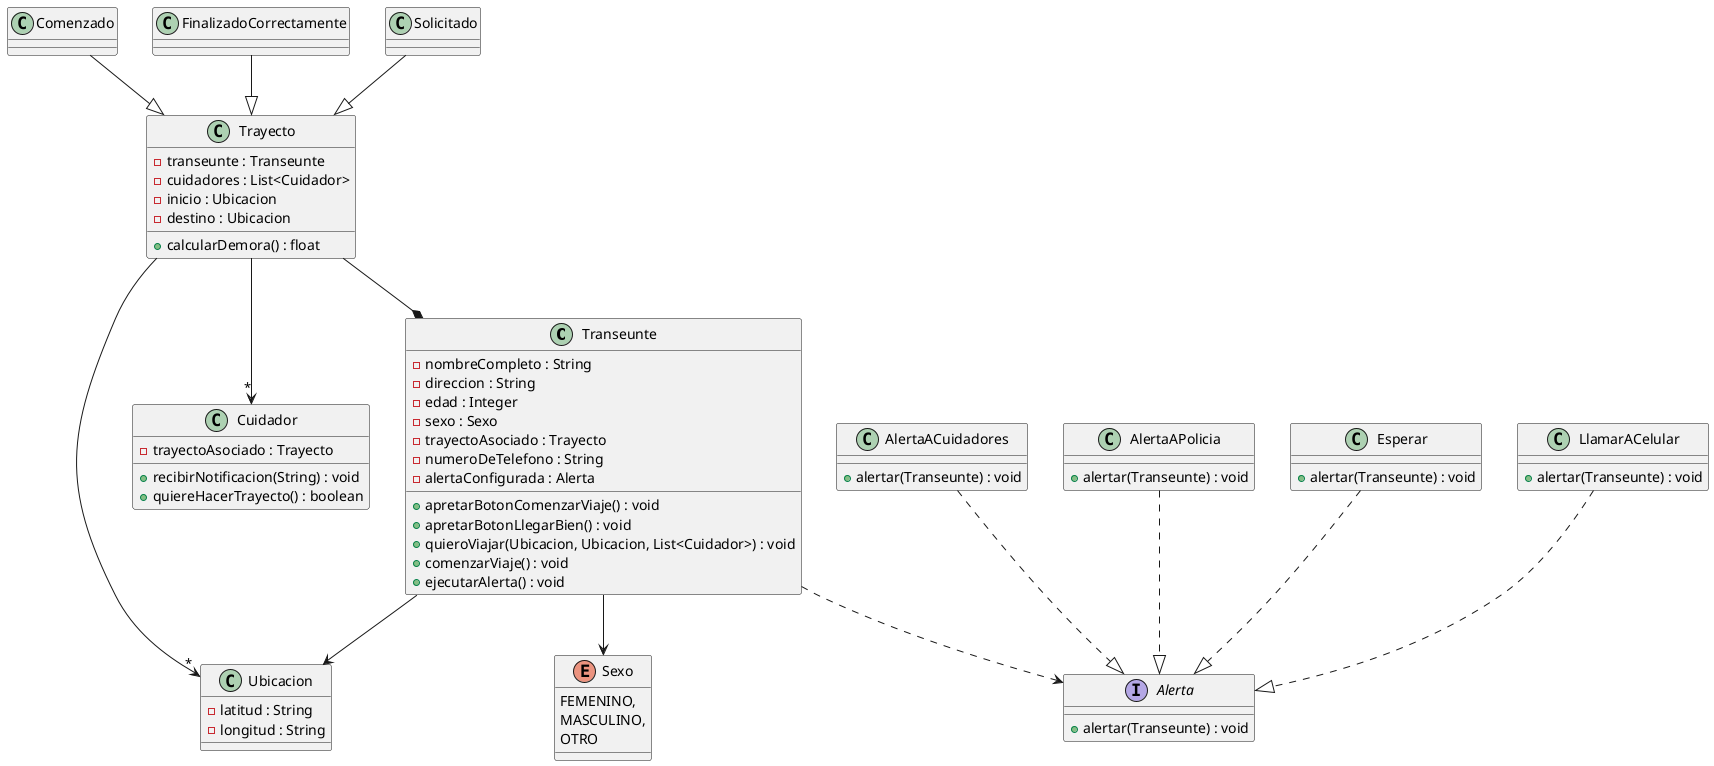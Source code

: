 @startuml Diagrama Cuidandonos

    class Transeunte{
        -nombreCompleto : String
        -direccion : String
        -edad : Integer
        -sexo : Sexo
        -trayectoAsociado : Trayecto
        -numeroDeTelefono : String
        -alertaConfigurada : Alerta

        +apretarBotonComenzarViaje() : void
        +apretarBotonLlegarBien() : void
        +quieroViajar(Ubicacion, Ubicacion, List<Cuidador>) : void
        +comenzarViaje() : void
        +ejecutarAlerta() : void
    }

    enum Sexo{
        FEMENINO,
        MASCULINO,
        OTRO
    }

    class Ubicacion{
        -latitud : String
        -longitud : String
    }

    class Cuidador{
        -trayectoAsociado : Trayecto

        +recibirNotificacion(String) : void
        +quiereHacerTrayecto() : boolean
    }

    class Trayecto{
        -transeunte : Transeunte
        -cuidadores : List<Cuidador>
        -inicio : Ubicacion
        -destino : Ubicacion

        +calcularDemora() : float
    }

    class Comenzado{}
    class FinalizadoCorrectamente{}
    class Solicitado{}


    interface Alerta{
        +alertar(Transeunte) : void
    }

    class AlertaACuidadores{
        +alertar(Transeunte) : void
    }

    class AlertaAPolicia{
        +alertar(Transeunte) : void
    }

    class Esperar{
        +alertar(Transeunte) : void
    }

    class LlamarACelular{
        +alertar(Transeunte) : void
    }

Transeunte --> Sexo
Trayecto --* Transeunte
Trayecto -->"*" Cuidador
Transeunte --> Ubicacion
Trayecto -->"*" Ubicacion
Transeunte ..> Alerta
AlertaACuidadores ..|> Alerta
AlertaAPolicia ..|> Alerta
Esperar ..|> Alerta
LlamarACelular ..|> Alerta
Comenzado --|> Trayecto
FinalizadoCorrectamente --|> Trayecto
Solicitado --|> Trayecto

@enduml